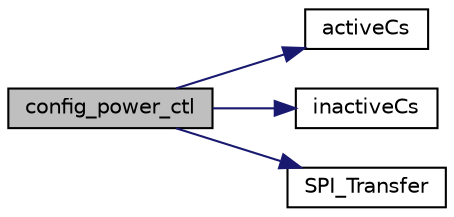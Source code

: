 digraph "config_power_ctl"
{
 // LATEX_PDF_SIZE
  edge [fontname="Helvetica",fontsize="10",labelfontname="Helvetica",labelfontsize="10"];
  node [fontname="Helvetica",fontsize="10",shape=record];
  rankdir="LR";
  Node1 [label="config_power_ctl",height=0.2,width=0.4,color="black", fillcolor="grey75", style="filled", fontcolor="black",tooltip=" "];
  Node1 -> Node2 [color="midnightblue",fontsize="10",style="solid",fontname="Helvetica"];
  Node2 [label="activeCs",height=0.2,width=0.4,color="black", fillcolor="white", style="filled",URL="$d3/dab/adxl345_8c.html#a4300ec3d0be9e3b86d78ba4d3609bde8",tooltip=" "];
  Node1 -> Node3 [color="midnightblue",fontsize="10",style="solid",fontname="Helvetica"];
  Node3 [label="inactiveCs",height=0.2,width=0.4,color="black", fillcolor="white", style="filled",URL="$d3/dab/adxl345_8c.html#ae3c31de4a09999824971ec65ac7988b9",tooltip=" "];
  Node1 -> Node4 [color="midnightblue",fontsize="10",style="solid",fontname="Helvetica"];
  Node4 [label="SPI_Transfer",height=0.2,width=0.4,color="black", fillcolor="white", style="filled",URL="$df/d5b/group__ADXL345__Public__Functions.html#ga7d00c98b1764bcf04695997fe1b02a79",tooltip="Transfers bits in wich the spi is in contact to."];
}
